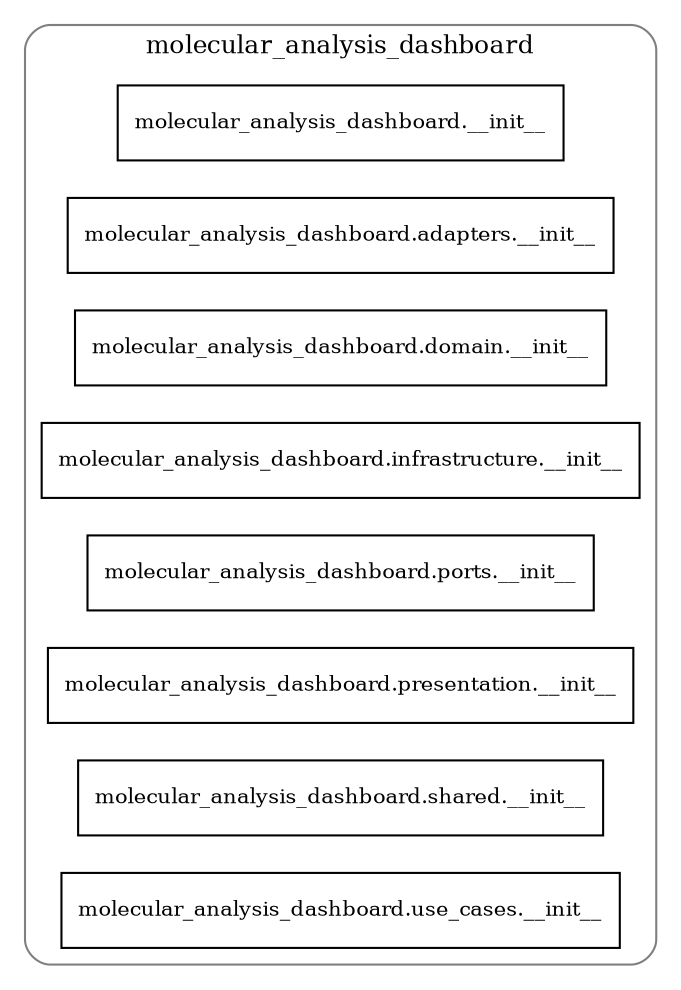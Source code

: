 digraph imports {
  rankdir=LR;
  graph [fontsize=10];
  node  [shape=box, fontsize=10];
  edge  [fontsize=9, arrowsize=0.7];
  subgraph cluster_0 { label="molecular_analysis_dashboard"; fontsize=12; style=rounded; color=gray50;
    "molecular_analysis_dashboard.__init__" [shape=box];
    "molecular_analysis_dashboard.adapters.__init__" [shape=box];
    "molecular_analysis_dashboard.domain.__init__" [shape=box];
    "molecular_analysis_dashboard.infrastructure.__init__" [shape=box];
    "molecular_analysis_dashboard.ports.__init__" [shape=box];
    "molecular_analysis_dashboard.presentation.__init__" [shape=box];
    "molecular_analysis_dashboard.shared.__init__" [shape=box];
    "molecular_analysis_dashboard.use_cases.__init__" [shape=box];
  }
}
